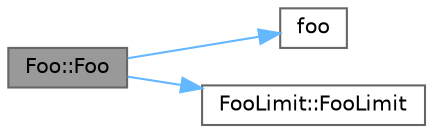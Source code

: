 digraph "Foo::Foo"
{
 // LATEX_PDF_SIZE
  bgcolor="transparent";
  edge [fontname=Helvetica,fontsize=10,labelfontname=Helvetica,labelfontsize=10];
  node [fontname=Helvetica,fontsize=10,shape=box,height=0.2,width=0.4];
  rankdir="LR";
  Node1 [id="Node000001",label="Foo::Foo",height=0.2,width=0.4,color="gray40", fillcolor="grey60", style="filled", fontcolor="black",tooltip=" "];
  Node1 -> Node2 [id="edge1_Node000001_Node000002",color="steelblue1",style="solid",tooltip=" "];
  Node2 [id="Node000002",label="foo",height=0.2,width=0.4,color="grey40", fillcolor="white", style="filled",URL="$block__nonconst__ctor__on__const__xpr__0_8cpp.html#ad0f03c4a45448943d9296982de4d6269",tooltip=" "];
  Node1 -> Node3 [id="edge2_Node000001_Node000003",color="steelblue1",style="solid",tooltip=" "];
  Node3 [id="Node000003",label="FooLimit::FooLimit",height=0.2,width=0.4,color="grey40", fillcolor="white", style="filled",URL="$struct_foo_limit.html#a3543e1be690e8b737deb067b13e95bab",tooltip=" "];
}
